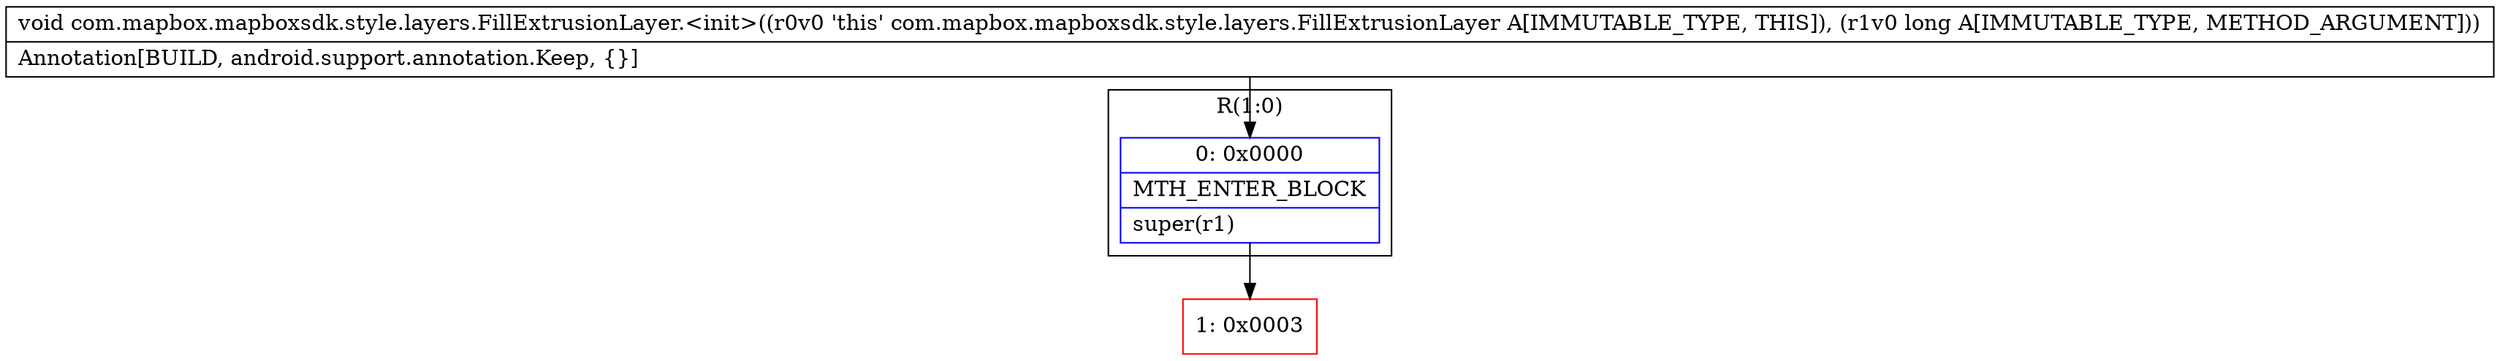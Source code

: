 digraph "CFG forcom.mapbox.mapboxsdk.style.layers.FillExtrusionLayer.\<init\>(J)V" {
subgraph cluster_Region_1863009507 {
label = "R(1:0)";
node [shape=record,color=blue];
Node_0 [shape=record,label="{0\:\ 0x0000|MTH_ENTER_BLOCK\l|super(r1)\l}"];
}
Node_1 [shape=record,color=red,label="{1\:\ 0x0003}"];
MethodNode[shape=record,label="{void com.mapbox.mapboxsdk.style.layers.FillExtrusionLayer.\<init\>((r0v0 'this' com.mapbox.mapboxsdk.style.layers.FillExtrusionLayer A[IMMUTABLE_TYPE, THIS]), (r1v0 long A[IMMUTABLE_TYPE, METHOD_ARGUMENT]))  | Annotation[BUILD, android.support.annotation.Keep, \{\}]\l}"];
MethodNode -> Node_0;
Node_0 -> Node_1;
}

